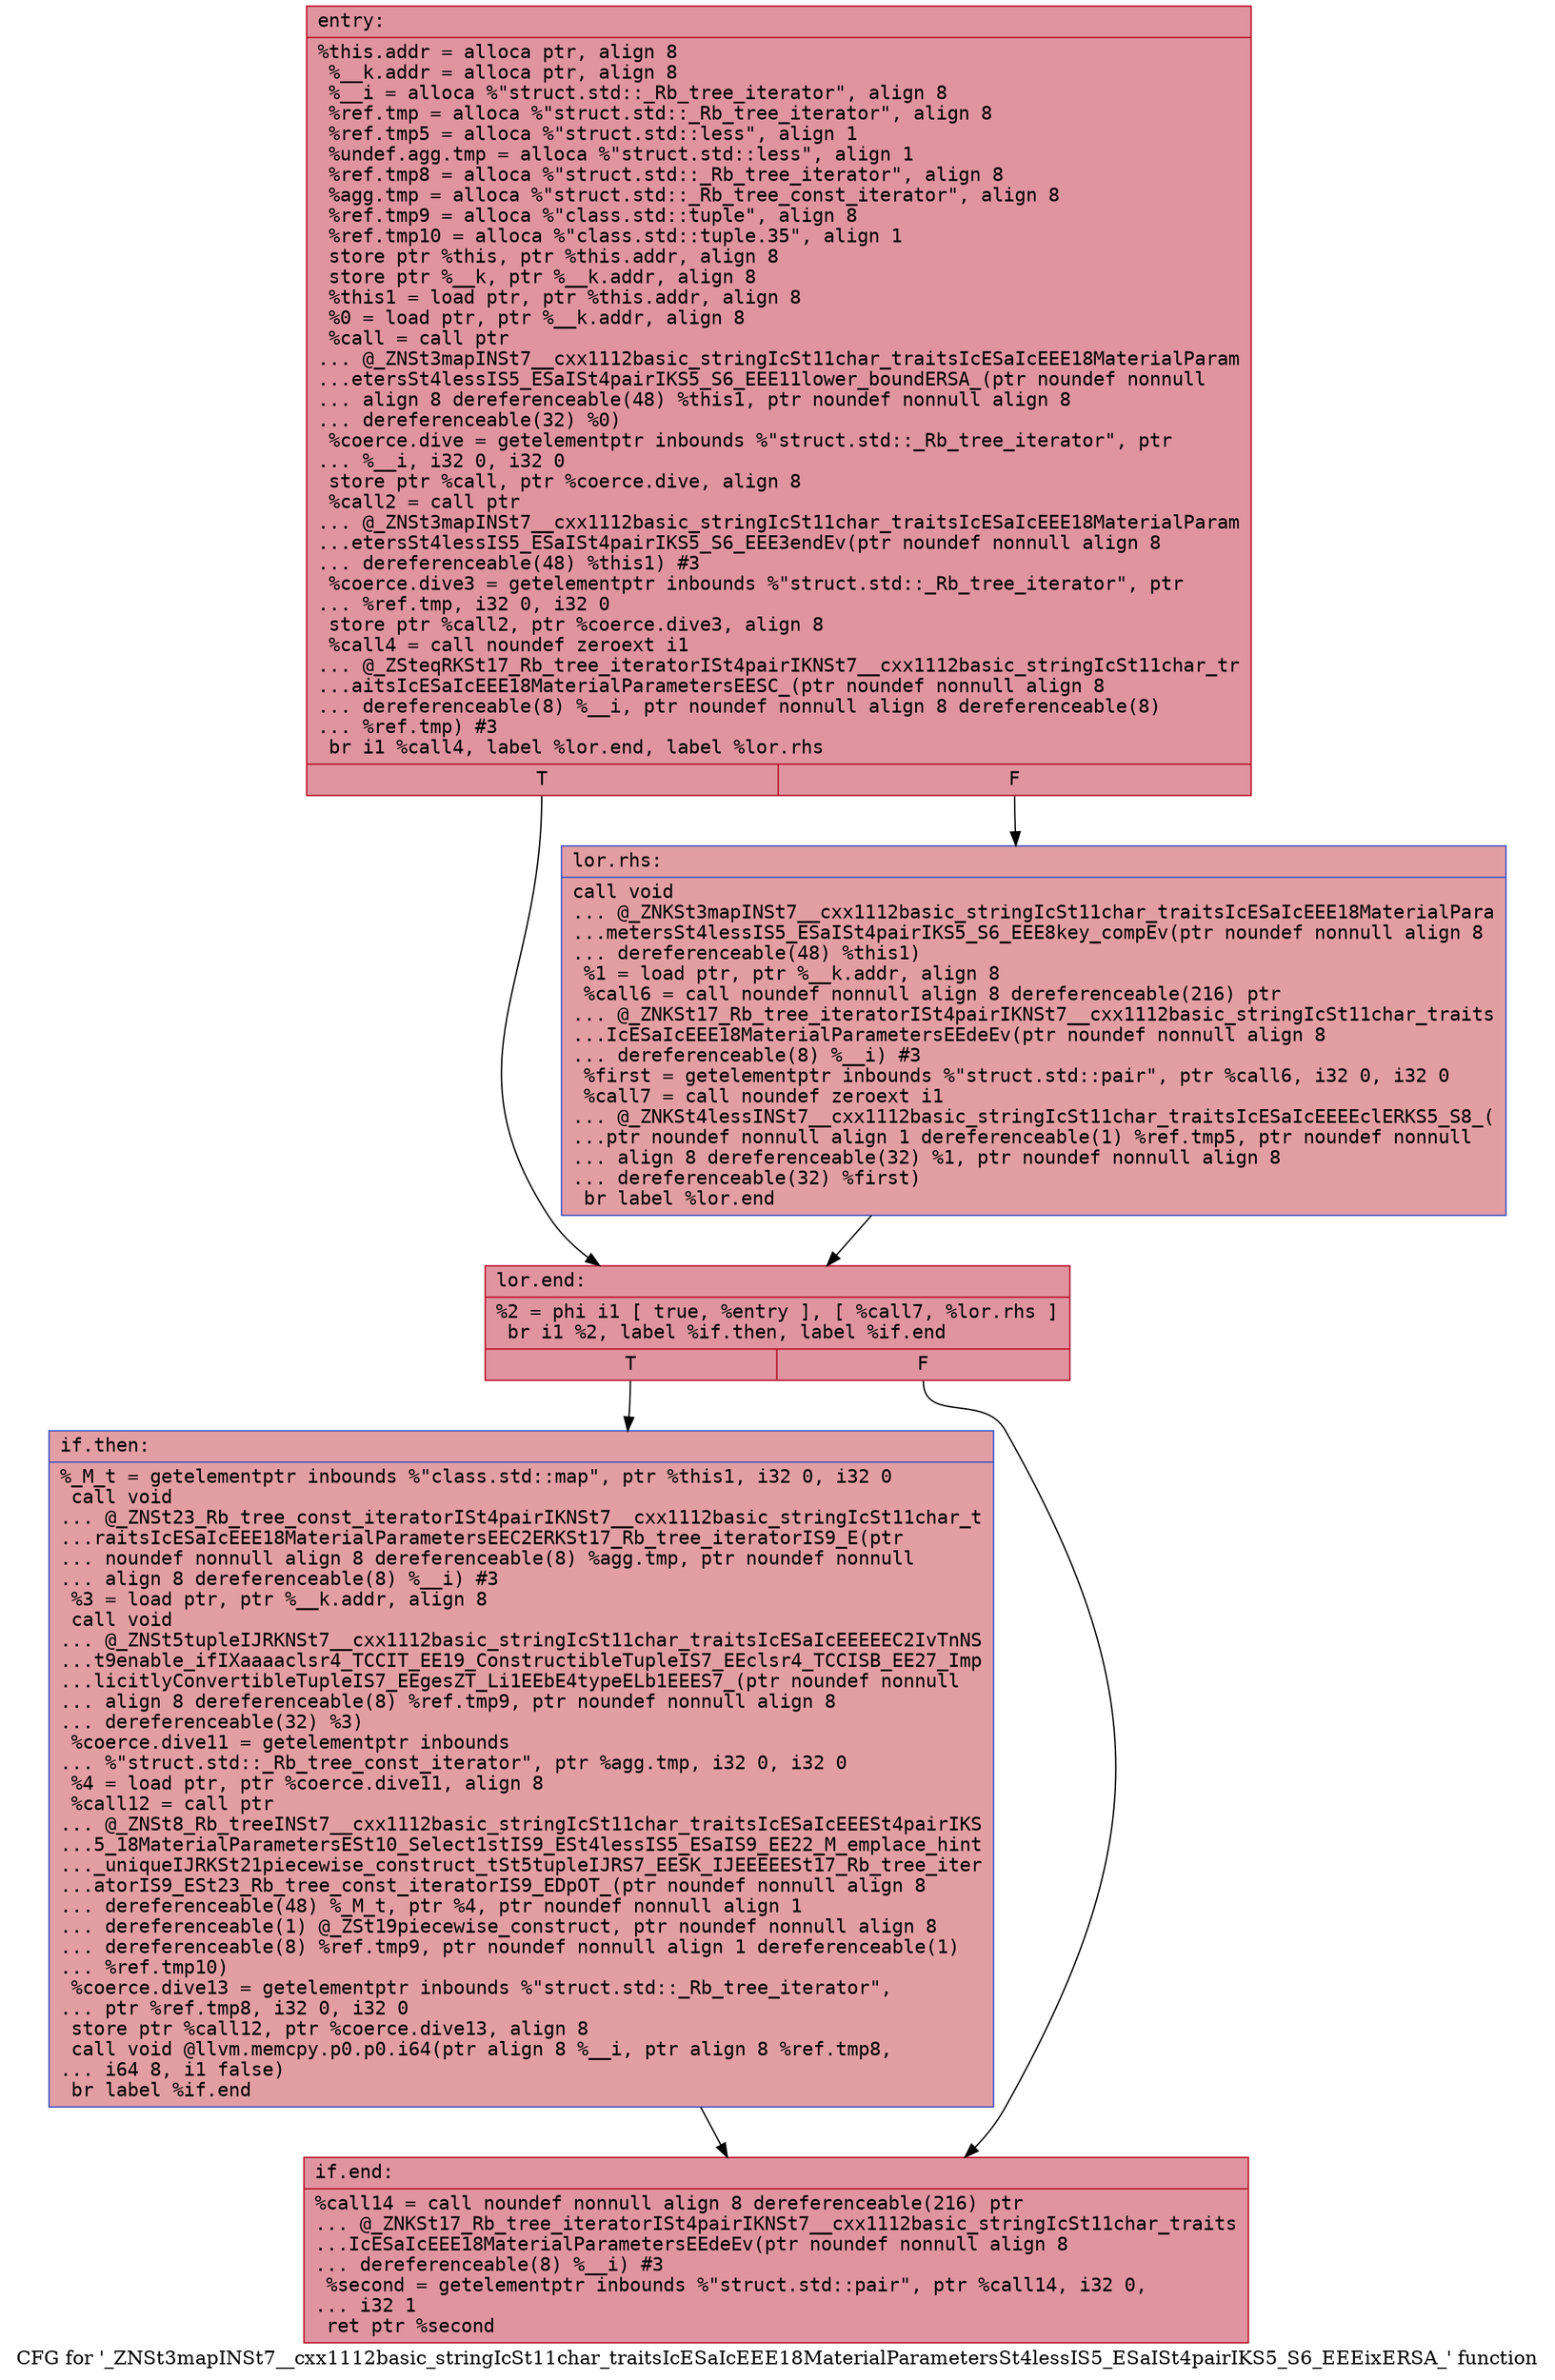 digraph "CFG for '_ZNSt3mapINSt7__cxx1112basic_stringIcSt11char_traitsIcESaIcEEE18MaterialParametersSt4lessIS5_ESaISt4pairIKS5_S6_EEEixERSA_' function" {
	label="CFG for '_ZNSt3mapINSt7__cxx1112basic_stringIcSt11char_traitsIcESaIcEEE18MaterialParametersSt4lessIS5_ESaISt4pairIKS5_S6_EEEixERSA_' function";

	Node0x562c4e5d1f70 [shape=record,color="#b70d28ff", style=filled, fillcolor="#b70d2870" fontname="Courier",label="{entry:\l|  %this.addr = alloca ptr, align 8\l  %__k.addr = alloca ptr, align 8\l  %__i = alloca %\"struct.std::_Rb_tree_iterator\", align 8\l  %ref.tmp = alloca %\"struct.std::_Rb_tree_iterator\", align 8\l  %ref.tmp5 = alloca %\"struct.std::less\", align 1\l  %undef.agg.tmp = alloca %\"struct.std::less\", align 1\l  %ref.tmp8 = alloca %\"struct.std::_Rb_tree_iterator\", align 8\l  %agg.tmp = alloca %\"struct.std::_Rb_tree_const_iterator\", align 8\l  %ref.tmp9 = alloca %\"class.std::tuple\", align 8\l  %ref.tmp10 = alloca %\"class.std::tuple.35\", align 1\l  store ptr %this, ptr %this.addr, align 8\l  store ptr %__k, ptr %__k.addr, align 8\l  %this1 = load ptr, ptr %this.addr, align 8\l  %0 = load ptr, ptr %__k.addr, align 8\l  %call = call ptr\l... @_ZNSt3mapINSt7__cxx1112basic_stringIcSt11char_traitsIcESaIcEEE18MaterialParam\l...etersSt4lessIS5_ESaISt4pairIKS5_S6_EEE11lower_boundERSA_(ptr noundef nonnull\l... align 8 dereferenceable(48) %this1, ptr noundef nonnull align 8\l... dereferenceable(32) %0)\l  %coerce.dive = getelementptr inbounds %\"struct.std::_Rb_tree_iterator\", ptr\l... %__i, i32 0, i32 0\l  store ptr %call, ptr %coerce.dive, align 8\l  %call2 = call ptr\l... @_ZNSt3mapINSt7__cxx1112basic_stringIcSt11char_traitsIcESaIcEEE18MaterialParam\l...etersSt4lessIS5_ESaISt4pairIKS5_S6_EEE3endEv(ptr noundef nonnull align 8\l... dereferenceable(48) %this1) #3\l  %coerce.dive3 = getelementptr inbounds %\"struct.std::_Rb_tree_iterator\", ptr\l... %ref.tmp, i32 0, i32 0\l  store ptr %call2, ptr %coerce.dive3, align 8\l  %call4 = call noundef zeroext i1\l... @_ZSteqRKSt17_Rb_tree_iteratorISt4pairIKNSt7__cxx1112basic_stringIcSt11char_tr\l...aitsIcESaIcEEE18MaterialParametersEESC_(ptr noundef nonnull align 8\l... dereferenceable(8) %__i, ptr noundef nonnull align 8 dereferenceable(8)\l... %ref.tmp) #3\l  br i1 %call4, label %lor.end, label %lor.rhs\l|{<s0>T|<s1>F}}"];
	Node0x562c4e5d1f70:s0 -> Node0x562c4e5d33d0[tooltip="entry -> lor.end\nProbability 50.00%" ];
	Node0x562c4e5d1f70:s1 -> Node0x562c4e5d3420[tooltip="entry -> lor.rhs\nProbability 50.00%" ];
	Node0x562c4e5d3420 [shape=record,color="#3d50c3ff", style=filled, fillcolor="#be242e70" fontname="Courier",label="{lor.rhs:\l|  call void\l... @_ZNKSt3mapINSt7__cxx1112basic_stringIcSt11char_traitsIcESaIcEEE18MaterialPara\l...metersSt4lessIS5_ESaISt4pairIKS5_S6_EEE8key_compEv(ptr noundef nonnull align 8\l... dereferenceable(48) %this1)\l  %1 = load ptr, ptr %__k.addr, align 8\l  %call6 = call noundef nonnull align 8 dereferenceable(216) ptr\l... @_ZNKSt17_Rb_tree_iteratorISt4pairIKNSt7__cxx1112basic_stringIcSt11char_traits\l...IcESaIcEEE18MaterialParametersEEdeEv(ptr noundef nonnull align 8\l... dereferenceable(8) %__i) #3\l  %first = getelementptr inbounds %\"struct.std::pair\", ptr %call6, i32 0, i32 0\l  %call7 = call noundef zeroext i1\l... @_ZNKSt4lessINSt7__cxx1112basic_stringIcSt11char_traitsIcESaIcEEEEclERKS5_S8_(\l...ptr noundef nonnull align 1 dereferenceable(1) %ref.tmp5, ptr noundef nonnull\l... align 8 dereferenceable(32) %1, ptr noundef nonnull align 8\l... dereferenceable(32) %first)\l  br label %lor.end\l}"];
	Node0x562c4e5d3420 -> Node0x562c4e5d33d0[tooltip="lor.rhs -> lor.end\nProbability 100.00%" ];
	Node0x562c4e5d33d0 [shape=record,color="#b70d28ff", style=filled, fillcolor="#b70d2870" fontname="Courier",label="{lor.end:\l|  %2 = phi i1 [ true, %entry ], [ %call7, %lor.rhs ]\l  br i1 %2, label %if.then, label %if.end\l|{<s0>T|<s1>F}}"];
	Node0x562c4e5d33d0:s0 -> Node0x562c4e5d3cc0[tooltip="lor.end -> if.then\nProbability 50.00%" ];
	Node0x562c4e5d33d0:s1 -> Node0x562c4e5d25d0[tooltip="lor.end -> if.end\nProbability 50.00%" ];
	Node0x562c4e5d3cc0 [shape=record,color="#3d50c3ff", style=filled, fillcolor="#be242e70" fontname="Courier",label="{if.then:\l|  %_M_t = getelementptr inbounds %\"class.std::map\", ptr %this1, i32 0, i32 0\l  call void\l... @_ZNSt23_Rb_tree_const_iteratorISt4pairIKNSt7__cxx1112basic_stringIcSt11char_t\l...raitsIcESaIcEEE18MaterialParametersEEC2ERKSt17_Rb_tree_iteratorIS9_E(ptr\l... noundef nonnull align 8 dereferenceable(8) %agg.tmp, ptr noundef nonnull\l... align 8 dereferenceable(8) %__i) #3\l  %3 = load ptr, ptr %__k.addr, align 8\l  call void\l... @_ZNSt5tupleIJRKNSt7__cxx1112basic_stringIcSt11char_traitsIcESaIcEEEEEC2IvTnNS\l...t9enable_ifIXaaaaclsr4_TCCIT_EE19_ConstructibleTupleIS7_EEclsr4_TCCISB_EE27_Imp\l...licitlyConvertibleTupleIS7_EEgesZT_Li1EEbE4typeELb1EEES7_(ptr noundef nonnull\l... align 8 dereferenceable(8) %ref.tmp9, ptr noundef nonnull align 8\l... dereferenceable(32) %3)\l  %coerce.dive11 = getelementptr inbounds\l... %\"struct.std::_Rb_tree_const_iterator\", ptr %agg.tmp, i32 0, i32 0\l  %4 = load ptr, ptr %coerce.dive11, align 8\l  %call12 = call ptr\l... @_ZNSt8_Rb_treeINSt7__cxx1112basic_stringIcSt11char_traitsIcESaIcEEESt4pairIKS\l...5_18MaterialParametersESt10_Select1stIS9_ESt4lessIS5_ESaIS9_EE22_M_emplace_hint\l..._uniqueIJRKSt21piecewise_construct_tSt5tupleIJRS7_EESK_IJEEEEESt17_Rb_tree_iter\l...atorIS9_ESt23_Rb_tree_const_iteratorIS9_EDpOT_(ptr noundef nonnull align 8\l... dereferenceable(48) %_M_t, ptr %4, ptr noundef nonnull align 1\l... dereferenceable(1) @_ZSt19piecewise_construct, ptr noundef nonnull align 8\l... dereferenceable(8) %ref.tmp9, ptr noundef nonnull align 1 dereferenceable(1)\l... %ref.tmp10)\l  %coerce.dive13 = getelementptr inbounds %\"struct.std::_Rb_tree_iterator\",\l... ptr %ref.tmp8, i32 0, i32 0\l  store ptr %call12, ptr %coerce.dive13, align 8\l  call void @llvm.memcpy.p0.p0.i64(ptr align 8 %__i, ptr align 8 %ref.tmp8,\l... i64 8, i1 false)\l  br label %if.end\l}"];
	Node0x562c4e5d3cc0 -> Node0x562c4e5d25d0[tooltip="if.then -> if.end\nProbability 100.00%" ];
	Node0x562c4e5d25d0 [shape=record,color="#b70d28ff", style=filled, fillcolor="#b70d2870" fontname="Courier",label="{if.end:\l|  %call14 = call noundef nonnull align 8 dereferenceable(216) ptr\l... @_ZNKSt17_Rb_tree_iteratorISt4pairIKNSt7__cxx1112basic_stringIcSt11char_traits\l...IcESaIcEEE18MaterialParametersEEdeEv(ptr noundef nonnull align 8\l... dereferenceable(8) %__i) #3\l  %second = getelementptr inbounds %\"struct.std::pair\", ptr %call14, i32 0,\l... i32 1\l  ret ptr %second\l}"];
}
